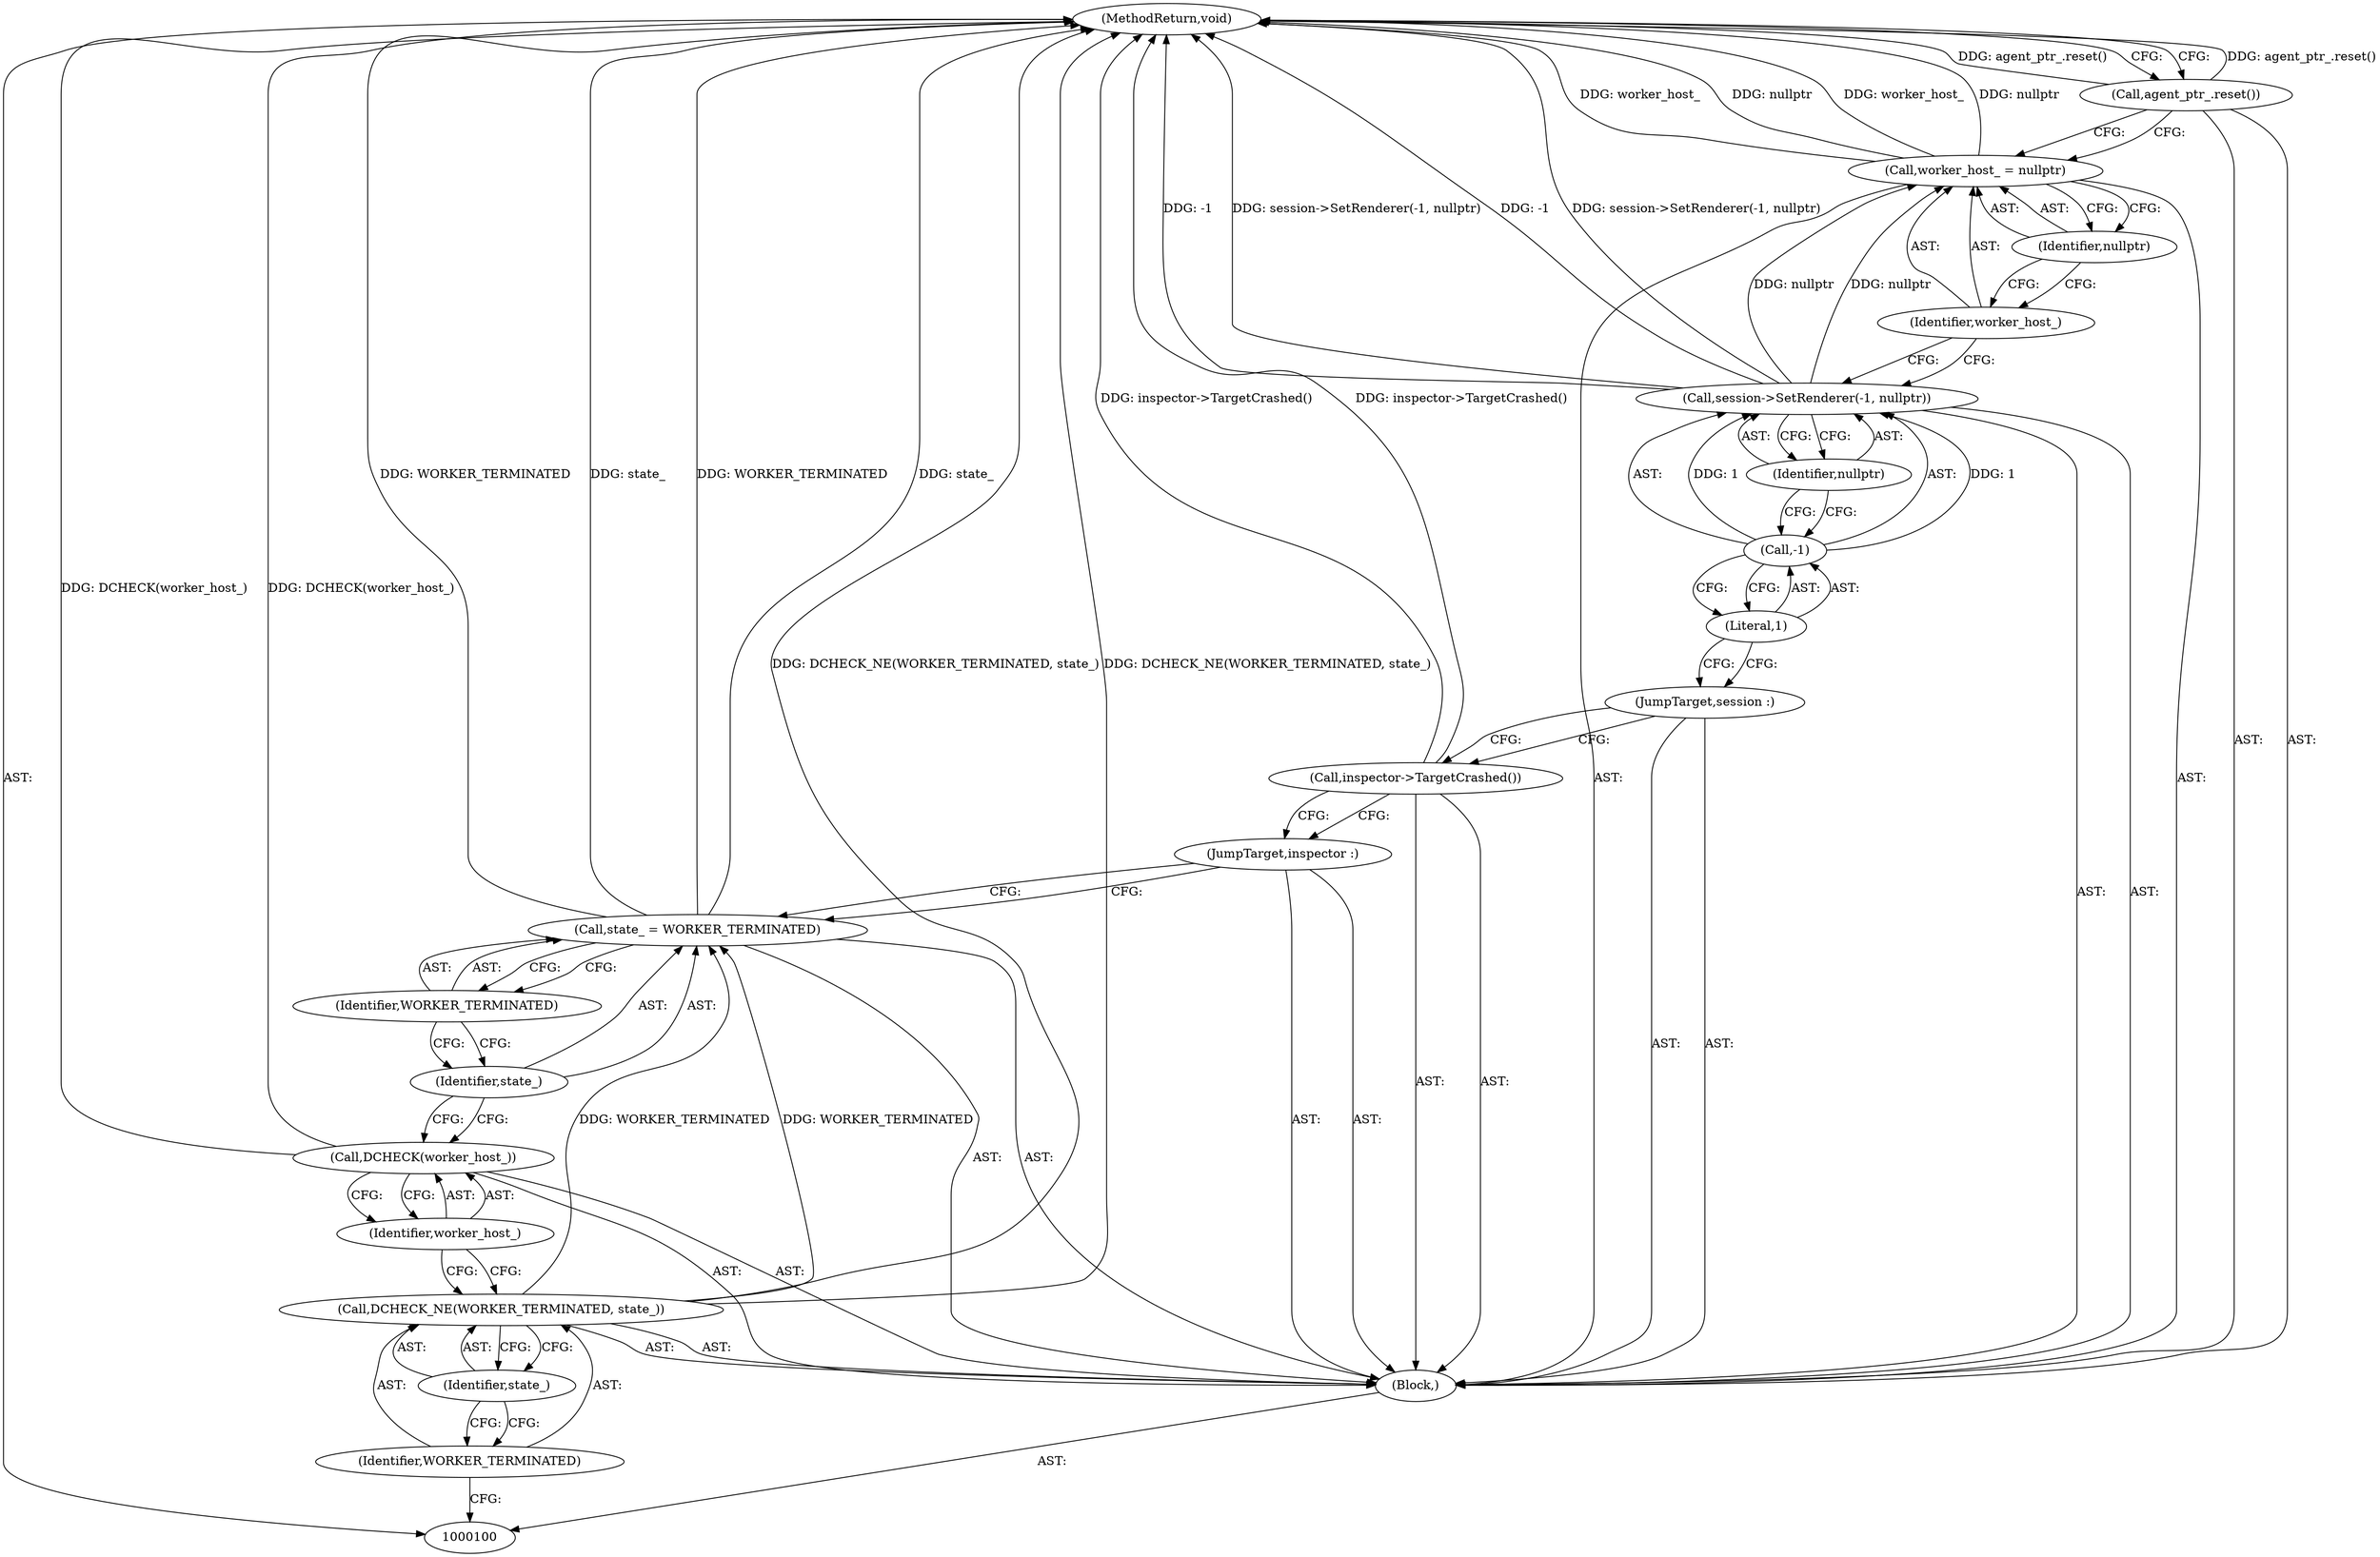 digraph "0_Chrome_3c8e4852477d5b1e2da877808c998dc57db9460f_49" {
"1000121" [label="(MethodReturn,void)"];
"1000101" [label="(Block,)"];
"1000120" [label="(Call,agent_ptr_.reset())"];
"1000103" [label="(Identifier,WORKER_TERMINATED)"];
"1000102" [label="(Call,DCHECK_NE(WORKER_TERMINATED, state_))"];
"1000104" [label="(Identifier,state_)"];
"1000105" [label="(Call,DCHECK(worker_host_))"];
"1000106" [label="(Identifier,worker_host_)"];
"1000109" [label="(Identifier,WORKER_TERMINATED)"];
"1000107" [label="(Call,state_ = WORKER_TERMINATED)"];
"1000108" [label="(Identifier,state_)"];
"1000110" [label="(JumpTarget,inspector :)"];
"1000111" [label="(Call,inspector->TargetCrashed())"];
"1000112" [label="(JumpTarget,session :)"];
"1000114" [label="(Call,-1)"];
"1000115" [label="(Literal,1)"];
"1000116" [label="(Identifier,nullptr)"];
"1000113" [label="(Call,session->SetRenderer(-1, nullptr))"];
"1000119" [label="(Identifier,nullptr)"];
"1000117" [label="(Call,worker_host_ = nullptr)"];
"1000118" [label="(Identifier,worker_host_)"];
"1000121" -> "1000100"  [label="AST: "];
"1000121" -> "1000120"  [label="CFG: "];
"1000107" -> "1000121"  [label="DDG: state_"];
"1000107" -> "1000121"  [label="DDG: WORKER_TERMINATED"];
"1000105" -> "1000121"  [label="DDG: DCHECK(worker_host_)"];
"1000113" -> "1000121"  [label="DDG: -1"];
"1000113" -> "1000121"  [label="DDG: session->SetRenderer(-1, nullptr)"];
"1000117" -> "1000121"  [label="DDG: worker_host_"];
"1000117" -> "1000121"  [label="DDG: nullptr"];
"1000102" -> "1000121"  [label="DDG: DCHECK_NE(WORKER_TERMINATED, state_)"];
"1000111" -> "1000121"  [label="DDG: inspector->TargetCrashed()"];
"1000120" -> "1000121"  [label="DDG: agent_ptr_.reset()"];
"1000101" -> "1000100"  [label="AST: "];
"1000102" -> "1000101"  [label="AST: "];
"1000105" -> "1000101"  [label="AST: "];
"1000107" -> "1000101"  [label="AST: "];
"1000110" -> "1000101"  [label="AST: "];
"1000111" -> "1000101"  [label="AST: "];
"1000112" -> "1000101"  [label="AST: "];
"1000113" -> "1000101"  [label="AST: "];
"1000117" -> "1000101"  [label="AST: "];
"1000120" -> "1000101"  [label="AST: "];
"1000120" -> "1000101"  [label="AST: "];
"1000120" -> "1000117"  [label="CFG: "];
"1000121" -> "1000120"  [label="CFG: "];
"1000120" -> "1000121"  [label="DDG: agent_ptr_.reset()"];
"1000103" -> "1000102"  [label="AST: "];
"1000103" -> "1000100"  [label="CFG: "];
"1000104" -> "1000103"  [label="CFG: "];
"1000102" -> "1000101"  [label="AST: "];
"1000102" -> "1000104"  [label="CFG: "];
"1000103" -> "1000102"  [label="AST: "];
"1000104" -> "1000102"  [label="AST: "];
"1000106" -> "1000102"  [label="CFG: "];
"1000102" -> "1000121"  [label="DDG: DCHECK_NE(WORKER_TERMINATED, state_)"];
"1000102" -> "1000107"  [label="DDG: WORKER_TERMINATED"];
"1000104" -> "1000102"  [label="AST: "];
"1000104" -> "1000103"  [label="CFG: "];
"1000102" -> "1000104"  [label="CFG: "];
"1000105" -> "1000101"  [label="AST: "];
"1000105" -> "1000106"  [label="CFG: "];
"1000106" -> "1000105"  [label="AST: "];
"1000108" -> "1000105"  [label="CFG: "];
"1000105" -> "1000121"  [label="DDG: DCHECK(worker_host_)"];
"1000106" -> "1000105"  [label="AST: "];
"1000106" -> "1000102"  [label="CFG: "];
"1000105" -> "1000106"  [label="CFG: "];
"1000109" -> "1000107"  [label="AST: "];
"1000109" -> "1000108"  [label="CFG: "];
"1000107" -> "1000109"  [label="CFG: "];
"1000107" -> "1000101"  [label="AST: "];
"1000107" -> "1000109"  [label="CFG: "];
"1000108" -> "1000107"  [label="AST: "];
"1000109" -> "1000107"  [label="AST: "];
"1000110" -> "1000107"  [label="CFG: "];
"1000107" -> "1000121"  [label="DDG: state_"];
"1000107" -> "1000121"  [label="DDG: WORKER_TERMINATED"];
"1000102" -> "1000107"  [label="DDG: WORKER_TERMINATED"];
"1000108" -> "1000107"  [label="AST: "];
"1000108" -> "1000105"  [label="CFG: "];
"1000109" -> "1000108"  [label="CFG: "];
"1000110" -> "1000101"  [label="AST: "];
"1000110" -> "1000107"  [label="CFG: "];
"1000111" -> "1000110"  [label="CFG: "];
"1000111" -> "1000101"  [label="AST: "];
"1000111" -> "1000110"  [label="CFG: "];
"1000112" -> "1000111"  [label="CFG: "];
"1000111" -> "1000121"  [label="DDG: inspector->TargetCrashed()"];
"1000112" -> "1000101"  [label="AST: "];
"1000112" -> "1000111"  [label="CFG: "];
"1000115" -> "1000112"  [label="CFG: "];
"1000114" -> "1000113"  [label="AST: "];
"1000114" -> "1000115"  [label="CFG: "];
"1000115" -> "1000114"  [label="AST: "];
"1000116" -> "1000114"  [label="CFG: "];
"1000114" -> "1000113"  [label="DDG: 1"];
"1000115" -> "1000114"  [label="AST: "];
"1000115" -> "1000112"  [label="CFG: "];
"1000114" -> "1000115"  [label="CFG: "];
"1000116" -> "1000113"  [label="AST: "];
"1000116" -> "1000114"  [label="CFG: "];
"1000113" -> "1000116"  [label="CFG: "];
"1000113" -> "1000101"  [label="AST: "];
"1000113" -> "1000116"  [label="CFG: "];
"1000114" -> "1000113"  [label="AST: "];
"1000116" -> "1000113"  [label="AST: "];
"1000118" -> "1000113"  [label="CFG: "];
"1000113" -> "1000121"  [label="DDG: -1"];
"1000113" -> "1000121"  [label="DDG: session->SetRenderer(-1, nullptr)"];
"1000114" -> "1000113"  [label="DDG: 1"];
"1000113" -> "1000117"  [label="DDG: nullptr"];
"1000119" -> "1000117"  [label="AST: "];
"1000119" -> "1000118"  [label="CFG: "];
"1000117" -> "1000119"  [label="CFG: "];
"1000117" -> "1000101"  [label="AST: "];
"1000117" -> "1000119"  [label="CFG: "];
"1000118" -> "1000117"  [label="AST: "];
"1000119" -> "1000117"  [label="AST: "];
"1000120" -> "1000117"  [label="CFG: "];
"1000117" -> "1000121"  [label="DDG: worker_host_"];
"1000117" -> "1000121"  [label="DDG: nullptr"];
"1000113" -> "1000117"  [label="DDG: nullptr"];
"1000118" -> "1000117"  [label="AST: "];
"1000118" -> "1000113"  [label="CFG: "];
"1000119" -> "1000118"  [label="CFG: "];
}
